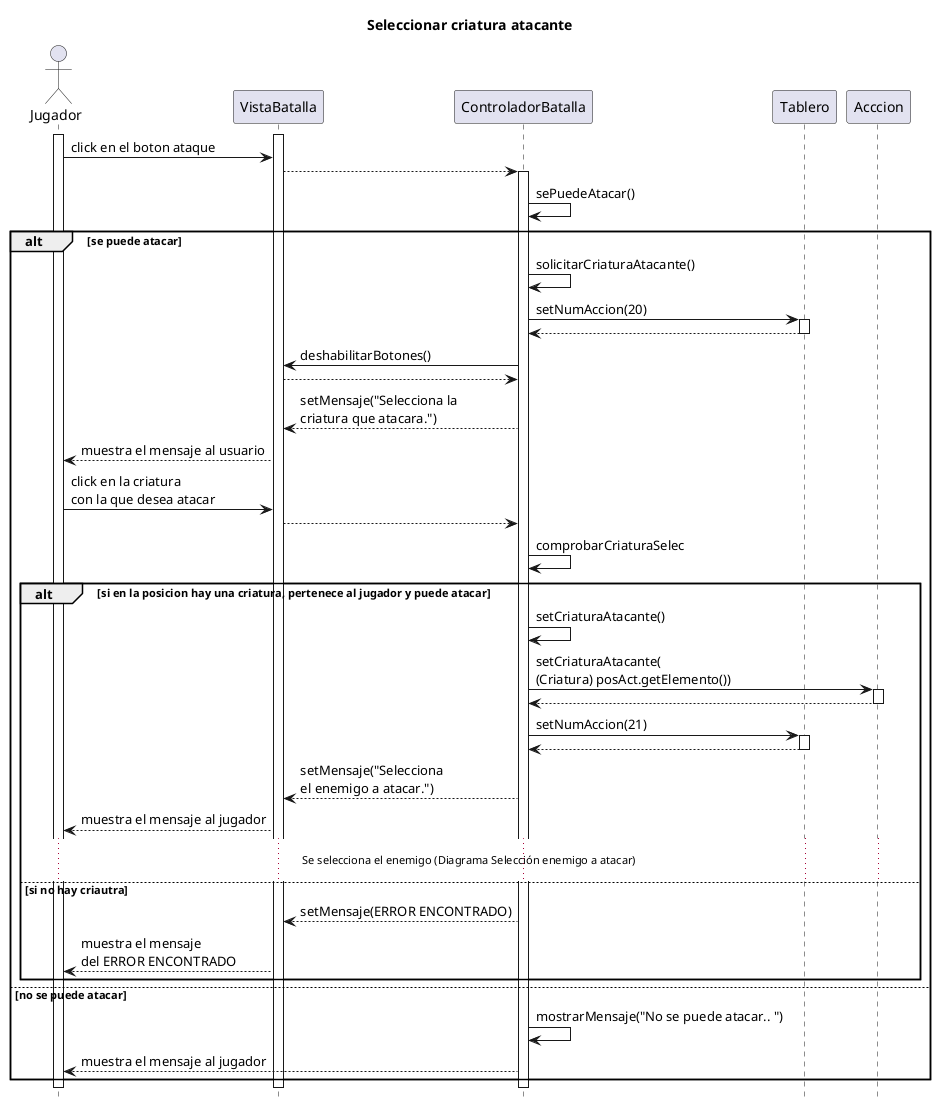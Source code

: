 @startuml
hide footbox

title Seleccionar criatura atacante

actor Jugador as j

participant VistaBatalla as visBat
participant ControladorBatalla as contBat
participant Tablero as tab
participant Acccion as ac

activate j
activate visBat

j-> visBat: click en el boton ataque
visBat--> contBat
activate contBat
contBat-> contBat: sePuedeAtacar()
alt se puede atacar
contBat-> contBat:solicitarCriaturaAtacante()
contBat-> tab:setNumAccion(20)
activate tab
tab--> contBat
deactivate tab
contBat->visBat:deshabilitarBotones()
visBat--> contBat
contBat-->visBat:setMensaje("Selecciona la\ncriatura que atacara.")
visBat--> j: muestra el mensaje al usuario
j-> visBat: click en la criatura\ncon la que desea atacar
visBat--> contBat
contBat-> contBat:comprobarCriaturaSelec
    alt si en la posicion hay una criatura, pertenece al jugador y puede atacar
                contBat->contBat:setCriaturaAtacante()
                contBat->ac:setCriaturaAtacante(\n(Criatura) posAct.getElemento())
                activate ac
                ac--> contBat
                deactivate ac
                contBat->tab: setNumAccion(21)
                activate tab
                tab--> contBat
                deactivate tab
                contBat--> visBat:setMensaje("Selecciona\nel enemigo a atacar.")
                visBat--> j: muestra el mensaje al jugador

                ... Se selecciona el enemigo (Diagrama Selección enemigo a atacar) ...

    else si no hay criautra
         contBat--> visBat:setMensaje(ERROR ENCONTRADO)
            visBat--> j: muestra el mensaje\ndel ERROR ENCONTRADO
        
    end

else no se puede atacar
contBat->contBat:mostrarMensaje("No se puede atacar.. ")
contBat--> j : muestra el mensaje al jugador

end

@enduml